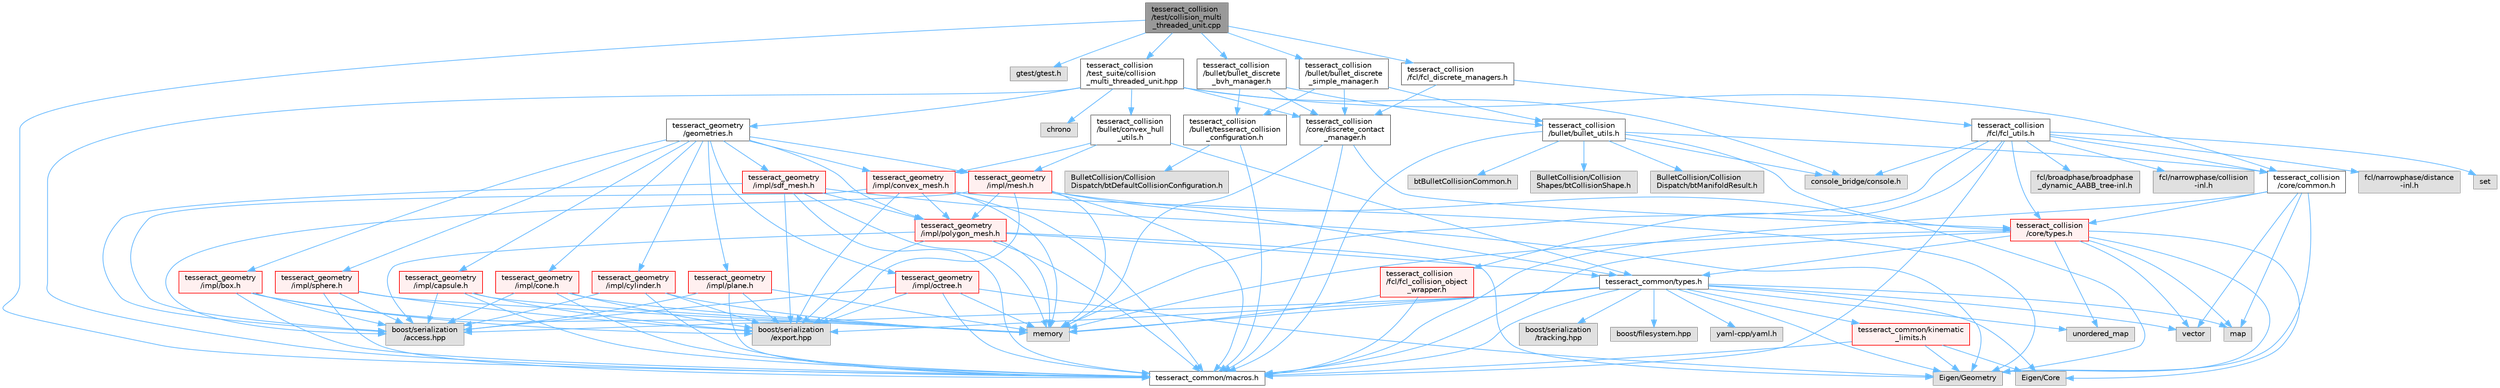 digraph "tesseract_collision/test/collision_multi_threaded_unit.cpp"
{
 // LATEX_PDF_SIZE
  bgcolor="transparent";
  edge [fontname=Helvetica,fontsize=10,labelfontname=Helvetica,labelfontsize=10];
  node [fontname=Helvetica,fontsize=10,shape=box,height=0.2,width=0.4];
  Node1 [label="tesseract_collision\l/test/collision_multi\l_threaded_unit.cpp",height=0.2,width=0.4,color="gray40", fillcolor="grey60", style="filled", fontcolor="black",tooltip=" "];
  Node1 -> Node2 [color="steelblue1",style="solid"];
  Node2 [label="tesseract_common/macros.h",height=0.2,width=0.4,color="grey40", fillcolor="white", style="filled",URL="$de/d3c/macros_8h.html",tooltip="Common Tesseract Macros."];
  Node1 -> Node3 [color="steelblue1",style="solid"];
  Node3 [label="gtest/gtest.h",height=0.2,width=0.4,color="grey60", fillcolor="#E0E0E0", style="filled",tooltip=" "];
  Node1 -> Node4 [color="steelblue1",style="solid"];
  Node4 [label="tesseract_collision\l/test_suite/collision\l_multi_threaded_unit.hpp",height=0.2,width=0.4,color="grey40", fillcolor="white", style="filled",URL="$de/d2c/collision__multi__threaded__unit_8hpp.html",tooltip=" "];
  Node4 -> Node2 [color="steelblue1",style="solid"];
  Node4 -> Node5 [color="steelblue1",style="solid"];
  Node5 [label="console_bridge/console.h",height=0.2,width=0.4,color="grey60", fillcolor="#E0E0E0", style="filled",tooltip=" "];
  Node4 -> Node6 [color="steelblue1",style="solid"];
  Node6 [label="chrono",height=0.2,width=0.4,color="grey60", fillcolor="#E0E0E0", style="filled",tooltip=" "];
  Node4 -> Node7 [color="steelblue1",style="solid"];
  Node7 [label="tesseract_collision\l/bullet/convex_hull\l_utils.h",height=0.2,width=0.4,color="grey40", fillcolor="white", style="filled",URL="$d0/d01/convex__hull__utils_8h.html",tooltip="This is a collection of common methods."];
  Node7 -> Node8 [color="steelblue1",style="solid"];
  Node8 [label="tesseract_common/types.h",height=0.2,width=0.4,color="grey40", fillcolor="white", style="filled",URL="$dd/ddb/tesseract__common_2include_2tesseract__common_2types_8h.html",tooltip="Common Tesseract Types."];
  Node8 -> Node2 [color="steelblue1",style="solid"];
  Node8 -> Node9 [color="steelblue1",style="solid"];
  Node9 [label="boost/serialization\l/access.hpp",height=0.2,width=0.4,color="grey60", fillcolor="#E0E0E0", style="filled",tooltip=" "];
  Node8 -> Node10 [color="steelblue1",style="solid"];
  Node10 [label="Eigen/Core",height=0.2,width=0.4,color="grey60", fillcolor="#E0E0E0", style="filled",tooltip=" "];
  Node8 -> Node11 [color="steelblue1",style="solid"];
  Node11 [label="Eigen/Geometry",height=0.2,width=0.4,color="grey60", fillcolor="#E0E0E0", style="filled",tooltip=" "];
  Node8 -> Node12 [color="steelblue1",style="solid"];
  Node12 [label="vector",height=0.2,width=0.4,color="grey60", fillcolor="#E0E0E0", style="filled",tooltip=" "];
  Node8 -> Node13 [color="steelblue1",style="solid"];
  Node13 [label="memory",height=0.2,width=0.4,color="grey60", fillcolor="#E0E0E0", style="filled",tooltip=" "];
  Node8 -> Node14 [color="steelblue1",style="solid"];
  Node14 [label="map",height=0.2,width=0.4,color="grey60", fillcolor="#E0E0E0", style="filled",tooltip=" "];
  Node8 -> Node15 [color="steelblue1",style="solid"];
  Node15 [label="unordered_map",height=0.2,width=0.4,color="grey60", fillcolor="#E0E0E0", style="filled",tooltip=" "];
  Node8 -> Node16 [color="steelblue1",style="solid"];
  Node16 [label="boost/filesystem.hpp",height=0.2,width=0.4,color="grey60", fillcolor="#E0E0E0", style="filled",tooltip=" "];
  Node8 -> Node17 [color="steelblue1",style="solid"];
  Node17 [label="yaml-cpp/yaml.h",height=0.2,width=0.4,color="grey60", fillcolor="#E0E0E0", style="filled",tooltip=" "];
  Node8 -> Node18 [color="steelblue1",style="solid"];
  Node18 [label="tesseract_common/kinematic\l_limits.h",height=0.2,width=0.4,color="red", fillcolor="#FFF0F0", style="filled",URL="$d9/dc2/kinematic__limits_8h.html",tooltip="Common Tesseract Kinematic Limits and Related Utility Functions."];
  Node18 -> Node2 [color="steelblue1",style="solid"];
  Node18 -> Node10 [color="steelblue1",style="solid"];
  Node18 -> Node11 [color="steelblue1",style="solid"];
  Node8 -> Node20 [color="steelblue1",style="solid"];
  Node20 [label="boost/serialization\l/export.hpp",height=0.2,width=0.4,color="grey60", fillcolor="#E0E0E0", style="filled",tooltip=" "];
  Node8 -> Node21 [color="steelblue1",style="solid"];
  Node21 [label="boost/serialization\l/tracking.hpp",height=0.2,width=0.4,color="grey60", fillcolor="#E0E0E0", style="filled",tooltip=" "];
  Node7 -> Node22 [color="steelblue1",style="solid"];
  Node22 [label="tesseract_geometry\l/impl/mesh.h",height=0.2,width=0.4,color="red", fillcolor="#FFF0F0", style="filled",URL="$d5/d93/tesseract__geometry_2include_2tesseract__geometry_2impl_2mesh_8h.html",tooltip="Tesseract Mesh Geometry."];
  Node22 -> Node2 [color="steelblue1",style="solid"];
  Node22 -> Node9 [color="steelblue1",style="solid"];
  Node22 -> Node20 [color="steelblue1",style="solid"];
  Node22 -> Node11 [color="steelblue1",style="solid"];
  Node22 -> Node13 [color="steelblue1",style="solid"];
  Node22 -> Node8 [color="steelblue1",style="solid"];
  Node22 -> Node28 [color="steelblue1",style="solid"];
  Node28 [label="tesseract_geometry\l/impl/polygon_mesh.h",height=0.2,width=0.4,color="red", fillcolor="#FFF0F0", style="filled",URL="$d2/deb/polygon__mesh_8h.html",tooltip="Tesseract Polygon Mesh Geometry."];
  Node28 -> Node2 [color="steelblue1",style="solid"];
  Node28 -> Node9 [color="steelblue1",style="solid"];
  Node28 -> Node20 [color="steelblue1",style="solid"];
  Node28 -> Node11 [color="steelblue1",style="solid"];
  Node28 -> Node13 [color="steelblue1",style="solid"];
  Node28 -> Node8 [color="steelblue1",style="solid"];
  Node7 -> Node39 [color="steelblue1",style="solid"];
  Node39 [label="tesseract_geometry\l/impl/convex_mesh.h",height=0.2,width=0.4,color="red", fillcolor="#FFF0F0", style="filled",URL="$de/dd2/tesseract__geometry_2include_2tesseract__geometry_2impl_2convex__mesh_8h.html",tooltip="Tesseract Convex Mesh Geometry."];
  Node39 -> Node2 [color="steelblue1",style="solid"];
  Node39 -> Node9 [color="steelblue1",style="solid"];
  Node39 -> Node20 [color="steelblue1",style="solid"];
  Node39 -> Node11 [color="steelblue1",style="solid"];
  Node39 -> Node13 [color="steelblue1",style="solid"];
  Node39 -> Node28 [color="steelblue1",style="solid"];
  Node4 -> Node40 [color="steelblue1",style="solid"];
  Node40 [label="tesseract_collision\l/core/discrete_contact\l_manager.h",height=0.2,width=0.4,color="grey40", fillcolor="white", style="filled",URL="$db/d35/discrete__contact__manager_8h.html",tooltip="This is the discrete contact manager base class."];
  Node40 -> Node2 [color="steelblue1",style="solid"];
  Node40 -> Node13 [color="steelblue1",style="solid"];
  Node40 -> Node41 [color="steelblue1",style="solid"];
  Node41 [label="tesseract_collision\l/core/types.h",height=0.2,width=0.4,color="red", fillcolor="#FFF0F0", style="filled",URL="$d3/db3/tesseract__collision_2core_2include_2tesseract__collision_2core_2types_8h.html",tooltip="Tesseracts Collision Common Types."];
  Node41 -> Node2 [color="steelblue1",style="solid"];
  Node41 -> Node10 [color="steelblue1",style="solid"];
  Node41 -> Node11 [color="steelblue1",style="solid"];
  Node41 -> Node12 [color="steelblue1",style="solid"];
  Node41 -> Node13 [color="steelblue1",style="solid"];
  Node41 -> Node14 [color="steelblue1",style="solid"];
  Node41 -> Node15 [color="steelblue1",style="solid"];
  Node41 -> Node8 [color="steelblue1",style="solid"];
  Node4 -> Node52 [color="steelblue1",style="solid"];
  Node52 [label="tesseract_collision\l/core/common.h",height=0.2,width=0.4,color="grey40", fillcolor="white", style="filled",URL="$dc/d54/common_8h.html",tooltip="This is a collection of common methods."];
  Node52 -> Node2 [color="steelblue1",style="solid"];
  Node52 -> Node14 [color="steelblue1",style="solid"];
  Node52 -> Node12 [color="steelblue1",style="solid"];
  Node52 -> Node11 [color="steelblue1",style="solid"];
  Node52 -> Node41 [color="steelblue1",style="solid"];
  Node4 -> Node53 [color="steelblue1",style="solid"];
  Node53 [label="tesseract_geometry\l/geometries.h",height=0.2,width=0.4,color="grey40", fillcolor="white", style="filled",URL="$d4/ddb/geometries_8h.html",tooltip="Tesseract Geometries."];
  Node53 -> Node54 [color="steelblue1",style="solid"];
  Node54 [label="tesseract_geometry\l/impl/box.h",height=0.2,width=0.4,color="red", fillcolor="#FFF0F0", style="filled",URL="$df/d9e/tesseract__geometry_2include_2tesseract__geometry_2impl_2box_8h.html",tooltip="Tesseract Box Geometry."];
  Node54 -> Node2 [color="steelblue1",style="solid"];
  Node54 -> Node9 [color="steelblue1",style="solid"];
  Node54 -> Node20 [color="steelblue1",style="solid"];
  Node54 -> Node13 [color="steelblue1",style="solid"];
  Node53 -> Node55 [color="steelblue1",style="solid"];
  Node55 [label="tesseract_geometry\l/impl/capsule.h",height=0.2,width=0.4,color="red", fillcolor="#FFF0F0", style="filled",URL="$d8/d2b/tesseract__geometry_2include_2tesseract__geometry_2impl_2capsule_8h.html",tooltip="Tesseract Capsule Geometry."];
  Node55 -> Node2 [color="steelblue1",style="solid"];
  Node55 -> Node9 [color="steelblue1",style="solid"];
  Node55 -> Node20 [color="steelblue1",style="solid"];
  Node55 -> Node13 [color="steelblue1",style="solid"];
  Node53 -> Node56 [color="steelblue1",style="solid"];
  Node56 [label="tesseract_geometry\l/impl/cone.h",height=0.2,width=0.4,color="red", fillcolor="#FFF0F0", style="filled",URL="$dc/df2/tesseract__geometry_2include_2tesseract__geometry_2impl_2cone_8h.html",tooltip="Tesseract Cone Geometry."];
  Node56 -> Node2 [color="steelblue1",style="solid"];
  Node56 -> Node9 [color="steelblue1",style="solid"];
  Node56 -> Node20 [color="steelblue1",style="solid"];
  Node56 -> Node13 [color="steelblue1",style="solid"];
  Node53 -> Node39 [color="steelblue1",style="solid"];
  Node53 -> Node57 [color="steelblue1",style="solid"];
  Node57 [label="tesseract_geometry\l/impl/cylinder.h",height=0.2,width=0.4,color="red", fillcolor="#FFF0F0", style="filled",URL="$d8/d3b/tesseract__geometry_2include_2tesseract__geometry_2impl_2cylinder_8h.html",tooltip="Tesseract Cylinder Geometry."];
  Node57 -> Node2 [color="steelblue1",style="solid"];
  Node57 -> Node9 [color="steelblue1",style="solid"];
  Node57 -> Node20 [color="steelblue1",style="solid"];
  Node57 -> Node13 [color="steelblue1",style="solid"];
  Node53 -> Node22 [color="steelblue1",style="solid"];
  Node53 -> Node58 [color="steelblue1",style="solid"];
  Node58 [label="tesseract_geometry\l/impl/octree.h",height=0.2,width=0.4,color="red", fillcolor="#FFF0F0", style="filled",URL="$df/d5e/tesseract__geometry_2include_2tesseract__geometry_2impl_2octree_8h.html",tooltip="Tesseract Octree Geometry."];
  Node58 -> Node2 [color="steelblue1",style="solid"];
  Node58 -> Node9 [color="steelblue1",style="solid"];
  Node58 -> Node20 [color="steelblue1",style="solid"];
  Node58 -> Node11 [color="steelblue1",style="solid"];
  Node58 -> Node13 [color="steelblue1",style="solid"];
  Node53 -> Node60 [color="steelblue1",style="solid"];
  Node60 [label="tesseract_geometry\l/impl/plane.h",height=0.2,width=0.4,color="red", fillcolor="#FFF0F0", style="filled",URL="$db/d8b/plane_8h.html",tooltip="Tesseract Plane Geometry."];
  Node60 -> Node2 [color="steelblue1",style="solid"];
  Node60 -> Node9 [color="steelblue1",style="solid"];
  Node60 -> Node20 [color="steelblue1",style="solid"];
  Node60 -> Node13 [color="steelblue1",style="solid"];
  Node53 -> Node28 [color="steelblue1",style="solid"];
  Node53 -> Node61 [color="steelblue1",style="solid"];
  Node61 [label="tesseract_geometry\l/impl/sdf_mesh.h",height=0.2,width=0.4,color="red", fillcolor="#FFF0F0", style="filled",URL="$d2/d17/tesseract__geometry_2include_2tesseract__geometry_2impl_2sdf__mesh_8h.html",tooltip="Tesseract SDF Mesh Geometry."];
  Node61 -> Node2 [color="steelblue1",style="solid"];
  Node61 -> Node9 [color="steelblue1",style="solid"];
  Node61 -> Node20 [color="steelblue1",style="solid"];
  Node61 -> Node11 [color="steelblue1",style="solid"];
  Node61 -> Node13 [color="steelblue1",style="solid"];
  Node61 -> Node28 [color="steelblue1",style="solid"];
  Node53 -> Node62 [color="steelblue1",style="solid"];
  Node62 [label="tesseract_geometry\l/impl/sphere.h",height=0.2,width=0.4,color="red", fillcolor="#FFF0F0", style="filled",URL="$d8/db6/tesseract__geometry_2include_2tesseract__geometry_2impl_2sphere_8h.html",tooltip="Tesseract Sphere Geometry."];
  Node62 -> Node2 [color="steelblue1",style="solid"];
  Node62 -> Node9 [color="steelblue1",style="solid"];
  Node62 -> Node20 [color="steelblue1",style="solid"];
  Node62 -> Node13 [color="steelblue1",style="solid"];
  Node1 -> Node63 [color="steelblue1",style="solid"];
  Node63 [label="tesseract_collision\l/bullet/bullet_discrete\l_simple_manager.h",height=0.2,width=0.4,color="grey40", fillcolor="white", style="filled",URL="$d3/dd2/bullet__discrete__simple__manager_8h.html",tooltip="Tesseract ROS Bullet discrete simple collision manager."];
  Node63 -> Node64 [color="steelblue1",style="solid"];
  Node64 [label="tesseract_collision\l/bullet/bullet_utils.h",height=0.2,width=0.4,color="grey40", fillcolor="white", style="filled",URL="$d6/d91/bullet__utils_8h.html",tooltip="Tesseract ROS Bullet environment utility function."];
  Node64 -> Node2 [color="steelblue1",style="solid"];
  Node64 -> Node65 [color="steelblue1",style="solid"];
  Node65 [label="BulletCollision/Collision\lShapes/btCollisionShape.h",height=0.2,width=0.4,color="grey60", fillcolor="#E0E0E0", style="filled",tooltip=" "];
  Node64 -> Node66 [color="steelblue1",style="solid"];
  Node66 [label="BulletCollision/Collision\lDispatch/btManifoldResult.h",height=0.2,width=0.4,color="grey60", fillcolor="#E0E0E0", style="filled",tooltip=" "];
  Node64 -> Node67 [color="steelblue1",style="solid"];
  Node67 [label="btBulletCollisionCommon.h",height=0.2,width=0.4,color="grey60", fillcolor="#E0E0E0", style="filled",tooltip=" "];
  Node64 -> Node5 [color="steelblue1",style="solid"];
  Node64 -> Node41 [color="steelblue1",style="solid"];
  Node64 -> Node52 [color="steelblue1",style="solid"];
  Node63 -> Node40 [color="steelblue1",style="solid"];
  Node63 -> Node68 [color="steelblue1",style="solid"];
  Node68 [label="tesseract_collision\l/bullet/tesseract_collision\l_configuration.h",height=0.2,width=0.4,color="grey40", fillcolor="white", style="filled",URL="$d0/d96/tesseract__collision__configuration_8h.html",tooltip="Modified bullet collision configuration."];
  Node68 -> Node2 [color="steelblue1",style="solid"];
  Node68 -> Node69 [color="steelblue1",style="solid"];
  Node69 [label="BulletCollision/Collision\lDispatch/btDefaultCollisionConfiguration.h",height=0.2,width=0.4,color="grey60", fillcolor="#E0E0E0", style="filled",tooltip=" "];
  Node1 -> Node70 [color="steelblue1",style="solid"];
  Node70 [label="tesseract_collision\l/bullet/bullet_discrete\l_bvh_manager.h",height=0.2,width=0.4,color="grey40", fillcolor="white", style="filled",URL="$df/d19/bullet__discrete__bvh__manager_8h.html",tooltip="Tesseract ROS Bullet discrete BVH collision manager."];
  Node70 -> Node64 [color="steelblue1",style="solid"];
  Node70 -> Node40 [color="steelblue1",style="solid"];
  Node70 -> Node68 [color="steelblue1",style="solid"];
  Node1 -> Node71 [color="steelblue1",style="solid"];
  Node71 [label="tesseract_collision\l/fcl/fcl_discrete_managers.h",height=0.2,width=0.4,color="grey40", fillcolor="white", style="filled",URL="$dc/d8d/fcl__discrete__managers_8h.html",tooltip="Tesseract ROS FCL contact checker implementation."];
  Node71 -> Node40 [color="steelblue1",style="solid"];
  Node71 -> Node72 [color="steelblue1",style="solid"];
  Node72 [label="tesseract_collision\l/fcl/fcl_utils.h",height=0.2,width=0.4,color="grey40", fillcolor="white", style="filled",URL="$d2/dde/fcl__utils_8h.html",tooltip="Tesseract ROS FCL Utility Functions."];
  Node72 -> Node2 [color="steelblue1",style="solid"];
  Node72 -> Node73 [color="steelblue1",style="solid"];
  Node73 [label="fcl/broadphase/broadphase\l_dynamic_AABB_tree-inl.h",height=0.2,width=0.4,color="grey60", fillcolor="#E0E0E0", style="filled",tooltip=" "];
  Node72 -> Node74 [color="steelblue1",style="solid"];
  Node74 [label="fcl/narrowphase/collision\l-inl.h",height=0.2,width=0.4,color="grey60", fillcolor="#E0E0E0", style="filled",tooltip=" "];
  Node72 -> Node75 [color="steelblue1",style="solid"];
  Node75 [label="fcl/narrowphase/distance\l-inl.h",height=0.2,width=0.4,color="grey60", fillcolor="#E0E0E0", style="filled",tooltip=" "];
  Node72 -> Node13 [color="steelblue1",style="solid"];
  Node72 -> Node76 [color="steelblue1",style="solid"];
  Node76 [label="set",height=0.2,width=0.4,color="grey60", fillcolor="#E0E0E0", style="filled",tooltip=" "];
  Node72 -> Node5 [color="steelblue1",style="solid"];
  Node72 -> Node41 [color="steelblue1",style="solid"];
  Node72 -> Node52 [color="steelblue1",style="solid"];
  Node72 -> Node77 [color="steelblue1",style="solid"];
  Node77 [label="tesseract_collision\l/fcl/fcl_collision_object\l_wrapper.h",height=0.2,width=0.4,color="red", fillcolor="#FFF0F0", style="filled",URL="$d9/d9f/fcl__collision__object__wrapper_8h.html",tooltip="Collision Object Wrapper to modify AABB with contact distance threshold."];
  Node77 -> Node2 [color="steelblue1",style="solid"];
  Node77 -> Node13 [color="steelblue1",style="solid"];
}
